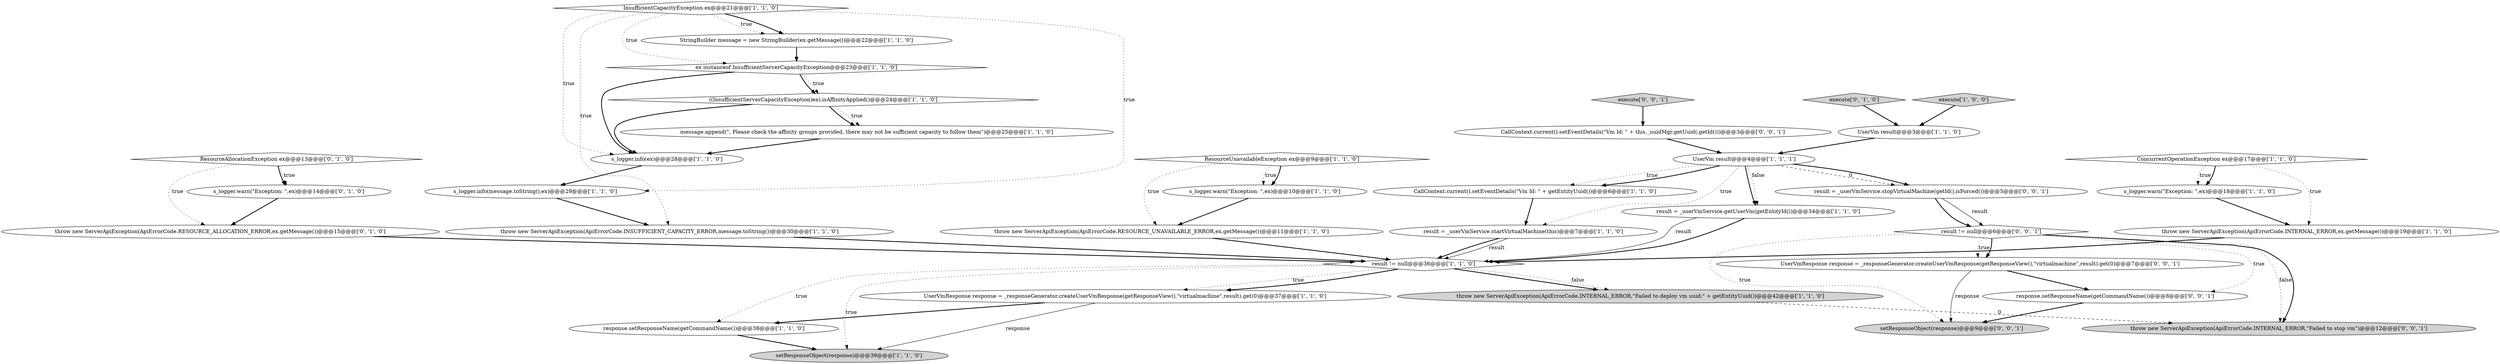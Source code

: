 digraph {
29 [style = filled, label = "setResponseObject(response)@@@9@@@['0', '0', '1']", fillcolor = lightgray, shape = ellipse image = "AAA0AAABBB3BBB"];
32 [style = filled, label = "UserVmResponse response = _responseGenerator.createUserVmResponse(getResponseView(),\"virtualmachine\",result).get(0)@@@7@@@['0', '0', '1']", fillcolor = white, shape = ellipse image = "AAA0AAABBB3BBB"];
8 [style = filled, label = "s_logger.info(ex)@@@28@@@['1', '1', '0']", fillcolor = white, shape = ellipse image = "AAA0AAABBB1BBB"];
33 [style = filled, label = "response.setResponseName(getCommandName())@@@8@@@['0', '0', '1']", fillcolor = white, shape = ellipse image = "AAA0AAABBB3BBB"];
0 [style = filled, label = "s_logger.warn(\"Exception: \",ex)@@@18@@@['1', '1', '0']", fillcolor = white, shape = ellipse image = "AAA0AAABBB1BBB"];
27 [style = filled, label = "throw new ServerApiException(ApiErrorCode.RESOURCE_ALLOCATION_ERROR,ex.getMessage())@@@15@@@['0', '1', '0']", fillcolor = white, shape = ellipse image = "AAA1AAABBB2BBB"];
31 [style = filled, label = "execute['0', '0', '1']", fillcolor = lightgray, shape = diamond image = "AAA0AAABBB3BBB"];
28 [style = filled, label = "execute['0', '1', '0']", fillcolor = lightgray, shape = diamond image = "AAA0AAABBB2BBB"];
25 [style = filled, label = "ResourceAllocationException ex@@@13@@@['0', '1', '0']", fillcolor = white, shape = diamond image = "AAA1AAABBB2BBB"];
9 [style = filled, label = "execute['1', '0', '0']", fillcolor = lightgray, shape = diamond image = "AAA0AAABBB1BBB"];
6 [style = filled, label = "response.setResponseName(getCommandName())@@@38@@@['1', '1', '0']", fillcolor = white, shape = ellipse image = "AAA0AAABBB1BBB"];
10 [style = filled, label = "setResponseObject(response)@@@39@@@['1', '1', '0']", fillcolor = lightgray, shape = ellipse image = "AAA0AAABBB1BBB"];
13 [style = filled, label = "CallContext.current().setEventDetails(\"Vm Id: \" + getEntityUuid())@@@6@@@['1', '1', '0']", fillcolor = white, shape = ellipse image = "AAA0AAABBB1BBB"];
7 [style = filled, label = "result != null@@@36@@@['1', '1', '0']", fillcolor = white, shape = diamond image = "AAA0AAABBB1BBB"];
20 [style = filled, label = "throw new ServerApiException(ApiErrorCode.INSUFFICIENT_CAPACITY_ERROR,message.toString())@@@30@@@['1', '1', '0']", fillcolor = white, shape = ellipse image = "AAA0AAABBB1BBB"];
22 [style = filled, label = "ResourceUnavailableException ex@@@9@@@['1', '1', '0']", fillcolor = white, shape = diamond image = "AAA0AAABBB1BBB"];
23 [style = filled, label = "throw new ServerApiException(ApiErrorCode.RESOURCE_UNAVAILABLE_ERROR,ex.getMessage())@@@11@@@['1', '1', '0']", fillcolor = white, shape = ellipse image = "AAA0AAABBB1BBB"];
36 [style = filled, label = "throw new ServerApiException(ApiErrorCode.INTERNAL_ERROR,\"Failed to stop vm\")@@@12@@@['0', '0', '1']", fillcolor = lightgray, shape = ellipse image = "AAA0AAABBB3BBB"];
34 [style = filled, label = "result != null@@@6@@@['0', '0', '1']", fillcolor = white, shape = diamond image = "AAA0AAABBB3BBB"];
30 [style = filled, label = "CallContext.current().setEventDetails(\"Vm Id: \" + this._uuidMgr.getUuid(,getId()))@@@3@@@['0', '0', '1']", fillcolor = white, shape = ellipse image = "AAA0AAABBB3BBB"];
17 [style = filled, label = "ConcurrentOperationException ex@@@17@@@['1', '1', '0']", fillcolor = white, shape = diamond image = "AAA0AAABBB1BBB"];
14 [style = filled, label = "ex instanceof InsufficientServerCapacityException@@@23@@@['1', '1', '0']", fillcolor = white, shape = diamond image = "AAA0AAABBB1BBB"];
4 [style = filled, label = "result = _userVmService.startVirtualMachine(this)@@@7@@@['1', '1', '0']", fillcolor = white, shape = ellipse image = "AAA0AAABBB1BBB"];
18 [style = filled, label = "throw new ServerApiException(ApiErrorCode.INTERNAL_ERROR,ex.getMessage())@@@19@@@['1', '1', '0']", fillcolor = white, shape = ellipse image = "AAA0AAABBB1BBB"];
1 [style = filled, label = "UserVmResponse response = _responseGenerator.createUserVmResponse(getResponseView(),\"virtualmachine\",result).get(0)@@@37@@@['1', '1', '0']", fillcolor = white, shape = ellipse image = "AAA0AAABBB1BBB"];
15 [style = filled, label = "s_logger.warn(\"Exception: \",ex)@@@10@@@['1', '1', '0']", fillcolor = white, shape = ellipse image = "AAA0AAABBB1BBB"];
24 [style = filled, label = "UserVm result@@@3@@@['1', '1', '0']", fillcolor = white, shape = ellipse image = "AAA0AAABBB1BBB"];
3 [style = filled, label = "result = _userVmService.getUserVm(getEntityId())@@@34@@@['1', '1', '0']", fillcolor = white, shape = ellipse image = "AAA0AAABBB1BBB"];
5 [style = filled, label = "message.append(\", Please check the affinity groups provided, there may not be sufficient capacity to follow them\")@@@25@@@['1', '1', '0']", fillcolor = white, shape = ellipse image = "AAA0AAABBB1BBB"];
12 [style = filled, label = "StringBuilder message = new StringBuilder(ex.getMessage())@@@22@@@['1', '1', '0']", fillcolor = white, shape = ellipse image = "AAA0AAABBB1BBB"];
2 [style = filled, label = "InsufficientCapacityException ex@@@21@@@['1', '1', '0']", fillcolor = white, shape = diamond image = "AAA0AAABBB1BBB"];
11 [style = filled, label = "throw new ServerApiException(ApiErrorCode.INTERNAL_ERROR,\"Failed to deploy vm uuid:\" + getEntityUuid())@@@42@@@['1', '1', '0']", fillcolor = lightgray, shape = ellipse image = "AAA0AAABBB1BBB"];
16 [style = filled, label = "s_logger.info(message.toString(),ex)@@@29@@@['1', '1', '0']", fillcolor = white, shape = ellipse image = "AAA0AAABBB1BBB"];
21 [style = filled, label = "UserVm result@@@4@@@['1', '1', '1']", fillcolor = white, shape = ellipse image = "AAA0AAABBB1BBB"];
26 [style = filled, label = "s_logger.warn(\"Exception: \",ex)@@@14@@@['0', '1', '0']", fillcolor = white, shape = ellipse image = "AAA1AAABBB2BBB"];
35 [style = filled, label = "result = _userVmService.stopVirtualMachine(getId(),isForced())@@@5@@@['0', '0', '1']", fillcolor = white, shape = ellipse image = "AAA0AAABBB3BBB"];
19 [style = filled, label = "((InsufficientServerCapacityException)ex).isAffinityApplied()@@@24@@@['1', '1', '0']", fillcolor = white, shape = diamond image = "AAA0AAABBB1BBB"];
24->21 [style = bold, label=""];
8->16 [style = bold, label=""];
17->18 [style = dotted, label="true"];
3->7 [style = solid, label="result"];
34->29 [style = dotted, label="true"];
22->23 [style = dotted, label="true"];
21->3 [style = bold, label=""];
4->7 [style = bold, label=""];
5->8 [style = bold, label=""];
13->4 [style = bold, label=""];
27->7 [style = bold, label=""];
20->7 [style = bold, label=""];
17->0 [style = dotted, label="true"];
30->21 [style = bold, label=""];
19->5 [style = bold, label=""];
22->15 [style = dotted, label="true"];
2->8 [style = dotted, label="true"];
12->14 [style = bold, label=""];
7->10 [style = dotted, label="true"];
34->36 [style = dotted, label="false"];
19->8 [style = bold, label=""];
15->23 [style = bold, label=""];
25->26 [style = bold, label=""];
2->20 [style = dotted, label="true"];
32->29 [style = solid, label="response"];
34->36 [style = bold, label=""];
19->5 [style = dotted, label="true"];
21->13 [style = dotted, label="true"];
7->1 [style = dotted, label="true"];
11->36 [style = dashed, label="0"];
14->19 [style = bold, label=""];
22->15 [style = bold, label=""];
21->3 [style = dotted, label="false"];
7->11 [style = bold, label=""];
25->26 [style = dotted, label="true"];
3->7 [style = bold, label=""];
1->6 [style = bold, label=""];
26->27 [style = bold, label=""];
2->14 [style = dotted, label="true"];
1->10 [style = solid, label="response"];
2->16 [style = dotted, label="true"];
7->6 [style = dotted, label="true"];
4->7 [style = solid, label="result"];
6->10 [style = bold, label=""];
25->27 [style = dotted, label="true"];
21->35 [style = dashed, label="0"];
9->24 [style = bold, label=""];
28->24 [style = bold, label=""];
34->32 [style = dotted, label="true"];
14->8 [style = bold, label=""];
23->7 [style = bold, label=""];
2->12 [style = dotted, label="true"];
14->19 [style = dotted, label="true"];
16->20 [style = bold, label=""];
31->30 [style = bold, label=""];
21->35 [style = bold, label=""];
7->1 [style = bold, label=""];
34->33 [style = dotted, label="true"];
32->33 [style = bold, label=""];
35->34 [style = bold, label=""];
21->4 [style = dotted, label="true"];
33->29 [style = bold, label=""];
0->18 [style = bold, label=""];
7->11 [style = dotted, label="false"];
17->0 [style = bold, label=""];
35->34 [style = solid, label="result"];
2->12 [style = bold, label=""];
21->13 [style = bold, label=""];
34->32 [style = bold, label=""];
18->7 [style = bold, label=""];
}
